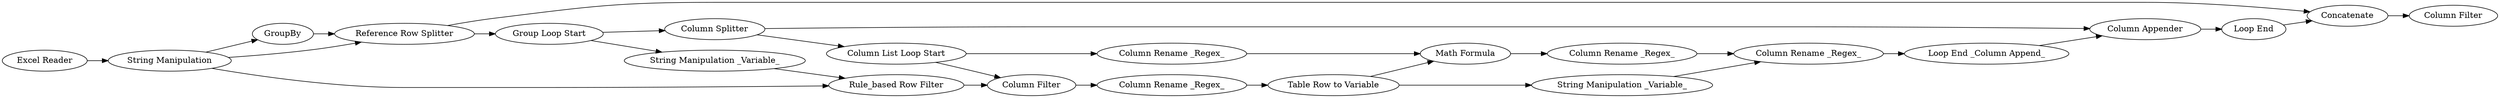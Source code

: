digraph {
	21 -> 25
	4 -> 31
	19 -> 21
	2 -> 3
	27 -> 28
	3 -> 10
	6 -> 16
	16 -> 15
	20 -> 19
	31 -> 32
	10 -> 17
	26 -> 27
	25 -> 26
	17 -> 30
	28 -> 32
	31 -> 6
	15 -> 17
	3 -> 31
	29 -> 19
	30 -> 29
	24 -> 25
	16 -> 27
	32 -> 33
	3 -> 4
	15 -> 20
	29 -> 24
	9 -> 10
	6 -> 9
	27 [label="Column Appender"]
	9 [label="String Manipulation _Variable_"]
	21 [label="Column Rename _Regex_"]
	26 [label="Loop End _Column Append_"]
	32 [label=Concatenate]
	17 [label="Column Filter"]
	3 [label="String Manipulation"]
	19 [label="Math Formula"]
	24 [label="String Manipulation _Variable_"]
	31 [label="Reference Row Splitter"]
	6 [label="Group Loop Start"]
	15 [label="Column List Loop Start"]
	25 [label="Column Rename _Regex_"]
	10 [label="Rule_based Row Filter"]
	16 [label="Column Splitter"]
	28 [label="Loop End"]
	4 [label=GroupBy]
	20 [label="Column Rename _Regex_"]
	29 [label="Table Row to Variable"]
	33 [label="Column Filter"]
	30 [label="Column Rename _Regex_"]
	2 [label="Excel Reader"]
	rankdir=LR
}
